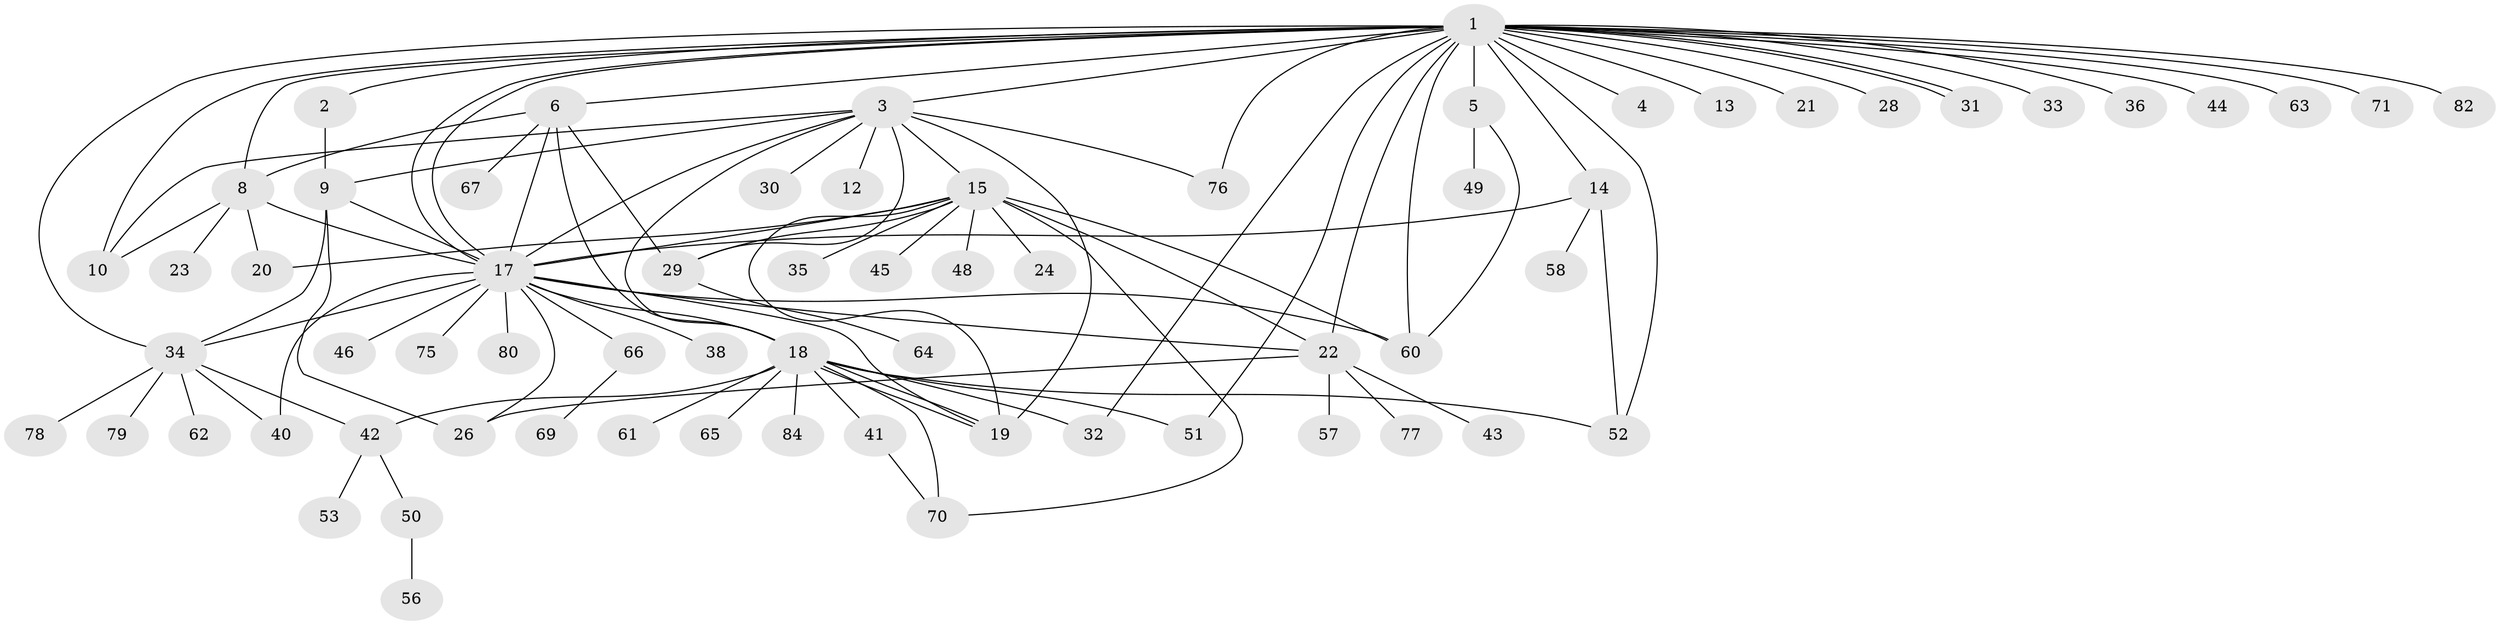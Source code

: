 // Generated by graph-tools (version 1.1) at 2025/23/03/03/25 07:23:49]
// undirected, 67 vertices, 105 edges
graph export_dot {
graph [start="1"]
  node [color=gray90,style=filled];
  1 [super="+7"];
  2;
  3 [super="+11"];
  4;
  5 [super="+83"];
  6 [super="+16"];
  8 [super="+39"];
  9 [super="+59"];
  10 [super="+85"];
  12;
  13;
  14;
  15 [super="+27"];
  17 [super="+73"];
  18 [super="+54"];
  19 [super="+37"];
  20;
  21;
  22 [super="+25"];
  23;
  24 [super="+68"];
  26;
  28;
  29 [super="+72"];
  30;
  31;
  32 [super="+55"];
  33;
  34 [super="+47"];
  35;
  36;
  38;
  40;
  41;
  42 [super="+86"];
  43;
  44;
  45;
  46;
  48;
  49;
  50;
  51;
  52;
  53;
  56;
  57;
  58;
  60 [super="+81"];
  61;
  62;
  63;
  64;
  65;
  66;
  67;
  69;
  70 [super="+74"];
  71;
  75;
  76;
  77;
  78;
  79;
  80;
  82;
  84;
  1 -- 2;
  1 -- 3;
  1 -- 4;
  1 -- 5 [weight=2];
  1 -- 6;
  1 -- 10;
  1 -- 14;
  1 -- 17 [weight=2];
  1 -- 17;
  1 -- 28;
  1 -- 31;
  1 -- 31;
  1 -- 33;
  1 -- 34;
  1 -- 44;
  1 -- 51;
  1 -- 63;
  1 -- 71;
  1 -- 76;
  1 -- 82;
  1 -- 36;
  1 -- 8;
  1 -- 13;
  1 -- 52;
  1 -- 21;
  1 -- 22;
  1 -- 60;
  1 -- 32;
  2 -- 9;
  3 -- 9;
  3 -- 10;
  3 -- 12;
  3 -- 15;
  3 -- 17;
  3 -- 18;
  3 -- 19;
  3 -- 30;
  3 -- 76;
  3 -- 29 [weight=2];
  5 -- 49;
  5 -- 60;
  6 -- 8;
  6 -- 18;
  6 -- 67;
  6 -- 17;
  6 -- 29;
  8 -- 10;
  8 -- 20;
  8 -- 23;
  8 -- 17;
  9 -- 17;
  9 -- 26;
  9 -- 34;
  14 -- 17;
  14 -- 52;
  14 -- 58;
  15 -- 19;
  15 -- 20;
  15 -- 22 [weight=2];
  15 -- 24;
  15 -- 29;
  15 -- 35;
  15 -- 45;
  15 -- 48;
  15 -- 70;
  15 -- 17;
  15 -- 60;
  17 -- 18;
  17 -- 19 [weight=2];
  17 -- 26;
  17 -- 34;
  17 -- 38;
  17 -- 40;
  17 -- 46;
  17 -- 60;
  17 -- 66;
  17 -- 75;
  17 -- 80;
  17 -- 22;
  18 -- 19;
  18 -- 19;
  18 -- 32;
  18 -- 41;
  18 -- 42;
  18 -- 51;
  18 -- 52;
  18 -- 61;
  18 -- 65;
  18 -- 84;
  18 -- 70;
  22 -- 26;
  22 -- 77;
  22 -- 57;
  22 -- 43;
  29 -- 64;
  34 -- 40;
  34 -- 79;
  34 -- 62;
  34 -- 78;
  34 -- 42;
  41 -- 70;
  42 -- 50;
  42 -- 53;
  50 -- 56;
  66 -- 69;
}
